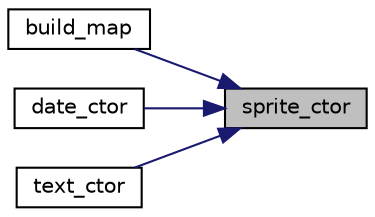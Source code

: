 digraph "sprite_ctor"
{
 // LATEX_PDF_SIZE
  edge [fontname="Helvetica",fontsize="10",labelfontname="Helvetica",labelfontsize="10"];
  node [fontname="Helvetica",fontsize="10",shape=record];
  rankdir="RL";
  Node1 [label="sprite_ctor",height=0.2,width=0.4,color="black", fillcolor="grey75", style="filled", fontcolor="black",tooltip="SPRITE."];
  Node1 -> Node2 [dir="back",color="midnightblue",fontsize="10",style="solid"];
  Node2 [label="build_map",height=0.2,width=0.4,color="black", fillcolor="white", style="filled",URL="$group__elements.html#gaa9cc820ca222189d0563d9cfe365a92e",tooltip="Builds the map struct where the game takes place."];
  Node1 -> Node3 [dir="back",color="midnightblue",fontsize="10",style="solid"];
  Node3 [label="date_ctor",height=0.2,width=0.4,color="black", fillcolor="white", style="filled",URL="$group__aux__functions.html#gaeb42c482fcaaae3a7713f0e5b49c57d6",tooltip="Date constructor."];
  Node1 -> Node4 [dir="back",color="midnightblue",fontsize="10",style="solid"];
  Node4 [label="text_ctor",height=0.2,width=0.4,color="black", fillcolor="white", style="filled",URL="$group__aux__functions.html#ga390e100b1979862f65b90b1c550f92de",tooltip="Text constructor that loads numbers and default position in screen."];
}
